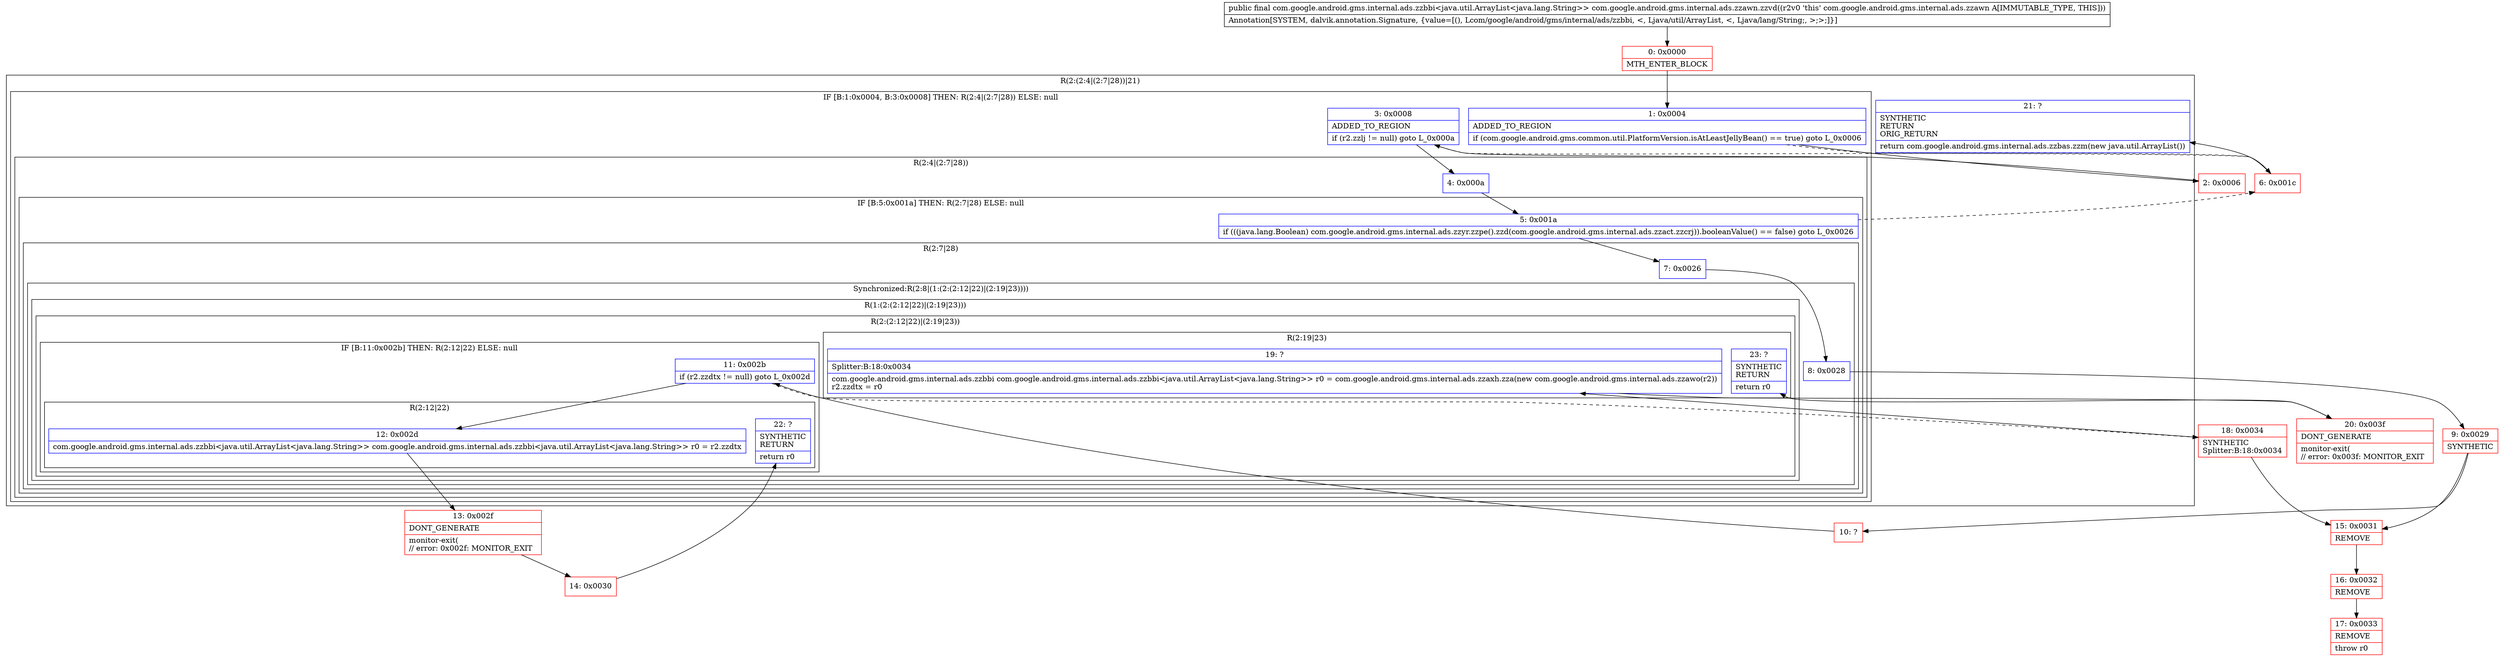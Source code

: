 digraph "CFG forcom.google.android.gms.internal.ads.zzawn.zzvd()Lcom\/google\/android\/gms\/internal\/ads\/zzbbi;" {
subgraph cluster_Region_1747316959 {
label = "R(2:(2:4|(2:7|28))|21)";
node [shape=record,color=blue];
subgraph cluster_IfRegion_464061678 {
label = "IF [B:1:0x0004, B:3:0x0008] THEN: R(2:4|(2:7|28)) ELSE: null";
node [shape=record,color=blue];
Node_1 [shape=record,label="{1\:\ 0x0004|ADDED_TO_REGION\l|if (com.google.android.gms.common.util.PlatformVersion.isAtLeastJellyBean() == true) goto L_0x0006\l}"];
Node_3 [shape=record,label="{3\:\ 0x0008|ADDED_TO_REGION\l|if (r2.zzlj != null) goto L_0x000a\l}"];
subgraph cluster_Region_234851792 {
label = "R(2:4|(2:7|28))";
node [shape=record,color=blue];
Node_4 [shape=record,label="{4\:\ 0x000a}"];
subgraph cluster_IfRegion_1092273140 {
label = "IF [B:5:0x001a] THEN: R(2:7|28) ELSE: null";
node [shape=record,color=blue];
Node_5 [shape=record,label="{5\:\ 0x001a|if (((java.lang.Boolean) com.google.android.gms.internal.ads.zzyr.zzpe().zzd(com.google.android.gms.internal.ads.zzact.zzcrj)).booleanValue() == false) goto L_0x0026\l}"];
subgraph cluster_Region_117334016 {
label = "R(2:7|28)";
node [shape=record,color=blue];
Node_7 [shape=record,label="{7\:\ 0x0026}"];
subgraph cluster_SynchronizedRegion_1436785221 {
label = "Synchronized:R(2:8|(1:(2:(2:12|22)|(2:19|23))))";
node [shape=record,color=blue];
Node_8 [shape=record,label="{8\:\ 0x0028}"];
subgraph cluster_Region_608377900 {
label = "R(1:(2:(2:12|22)|(2:19|23)))";
node [shape=record,color=blue];
subgraph cluster_Region_869363251 {
label = "R(2:(2:12|22)|(2:19|23))";
node [shape=record,color=blue];
subgraph cluster_IfRegion_1188754985 {
label = "IF [B:11:0x002b] THEN: R(2:12|22) ELSE: null";
node [shape=record,color=blue];
Node_11 [shape=record,label="{11\:\ 0x002b|if (r2.zzdtx != null) goto L_0x002d\l}"];
subgraph cluster_Region_934046006 {
label = "R(2:12|22)";
node [shape=record,color=blue];
Node_12 [shape=record,label="{12\:\ 0x002d|com.google.android.gms.internal.ads.zzbbi\<java.util.ArrayList\<java.lang.String\>\> com.google.android.gms.internal.ads.zzbbi\<java.util.ArrayList\<java.lang.String\>\> r0 = r2.zzdtx\l}"];
Node_22 [shape=record,label="{22\:\ ?|SYNTHETIC\lRETURN\l|return r0\l}"];
}
}
subgraph cluster_Region_148049408 {
label = "R(2:19|23)";
node [shape=record,color=blue];
Node_19 [shape=record,label="{19\:\ ?|Splitter:B:18:0x0034\l|com.google.android.gms.internal.ads.zzbbi com.google.android.gms.internal.ads.zzbbi\<java.util.ArrayList\<java.lang.String\>\> r0 = com.google.android.gms.internal.ads.zzaxh.zza(new com.google.android.gms.internal.ads.zzawo(r2))\lr2.zzdtx = r0\l}"];
Node_23 [shape=record,label="{23\:\ ?|SYNTHETIC\lRETURN\l|return r0\l}"];
}
}
}
}
}
}
}
}
Node_21 [shape=record,label="{21\:\ ?|SYNTHETIC\lRETURN\lORIG_RETURN\l|return com.google.android.gms.internal.ads.zzbas.zzm(new java.util.ArrayList())\l}"];
}
Node_0 [shape=record,color=red,label="{0\:\ 0x0000|MTH_ENTER_BLOCK\l}"];
Node_2 [shape=record,color=red,label="{2\:\ 0x0006}"];
Node_6 [shape=record,color=red,label="{6\:\ 0x001c}"];
Node_9 [shape=record,color=red,label="{9\:\ 0x0029|SYNTHETIC\l}"];
Node_10 [shape=record,color=red,label="{10\:\ ?}"];
Node_13 [shape=record,color=red,label="{13\:\ 0x002f|DONT_GENERATE\l|monitor\-exit(\l\/\/ error: 0x002f: MONITOR_EXIT  \l}"];
Node_14 [shape=record,color=red,label="{14\:\ 0x0030}"];
Node_15 [shape=record,color=red,label="{15\:\ 0x0031|REMOVE\l}"];
Node_16 [shape=record,color=red,label="{16\:\ 0x0032|REMOVE\l}"];
Node_17 [shape=record,color=red,label="{17\:\ 0x0033|REMOVE\l|throw r0\l}"];
Node_18 [shape=record,color=red,label="{18\:\ 0x0034|SYNTHETIC\lSplitter:B:18:0x0034\l}"];
Node_20 [shape=record,color=red,label="{20\:\ 0x003f|DONT_GENERATE\l|monitor\-exit(\l\/\/ error: 0x003f: MONITOR_EXIT  \l}"];
MethodNode[shape=record,label="{public final com.google.android.gms.internal.ads.zzbbi\<java.util.ArrayList\<java.lang.String\>\> com.google.android.gms.internal.ads.zzawn.zzvd((r2v0 'this' com.google.android.gms.internal.ads.zzawn A[IMMUTABLE_TYPE, THIS]))  | Annotation[SYSTEM, dalvik.annotation.Signature, \{value=[(), Lcom\/google\/android\/gms\/internal\/ads\/zzbbi, \<, Ljava\/util\/ArrayList, \<, Ljava\/lang\/String;, \>;\>;]\}]\l}"];
MethodNode -> Node_0;
Node_1 -> Node_2;
Node_1 -> Node_6[style=dashed];
Node_3 -> Node_4;
Node_3 -> Node_6[style=dashed];
Node_4 -> Node_5;
Node_5 -> Node_6[style=dashed];
Node_5 -> Node_7;
Node_7 -> Node_8;
Node_8 -> Node_9;
Node_11 -> Node_12;
Node_11 -> Node_18[style=dashed];
Node_12 -> Node_13;
Node_19 -> Node_20;
Node_0 -> Node_1;
Node_2 -> Node_3;
Node_6 -> Node_21;
Node_9 -> Node_10;
Node_9 -> Node_15;
Node_10 -> Node_11;
Node_13 -> Node_14;
Node_14 -> Node_22;
Node_15 -> Node_16;
Node_16 -> Node_17;
Node_18 -> Node_19;
Node_18 -> Node_15;
Node_20 -> Node_23;
}

